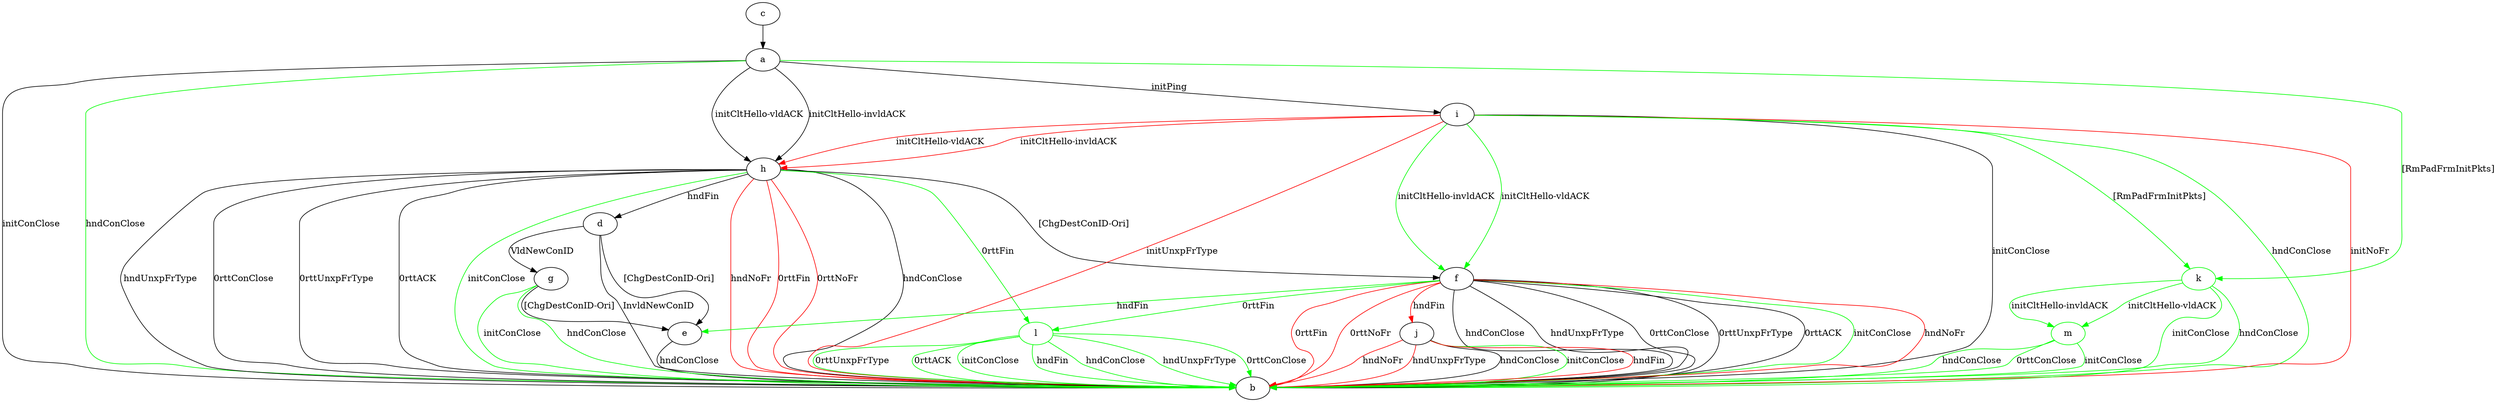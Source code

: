 digraph "" {
	a -> b	[key=0,
		label="initConClose "];
	a -> b	[key=1,
		color=green,
		label="hndConClose "];
	a -> h	[key=0,
		label="initCltHello-vldACK "];
	a -> h	[key=1,
		label="initCltHello-invldACK "];
	a -> i	[key=0,
		label="initPing "];
	k	[color=green];
	a -> k	[key=0,
		color=green,
		label="[RmPadFrmInitPkts] "];
	c -> a	[key=0];
	d -> b	[key=0,
		label="InvldNewConID "];
	d -> e	[key=0,
		label="[ChgDestConID-Ori] "];
	d -> g	[key=0,
		label="VldNewConID "];
	e -> b	[key=0,
		label="hndConClose "];
	f -> b	[key=0,
		label="hndConClose "];
	f -> b	[key=1,
		label="hndUnxpFrType "];
	f -> b	[key=2,
		label="0rttConClose "];
	f -> b	[key=3,
		label="0rttUnxpFrType "];
	f -> b	[key=4,
		label="0rttACK "];
	f -> b	[key=5,
		color=green,
		label="initConClose "];
	f -> b	[key=6,
		color=red,
		label="hndNoFr "];
	f -> b	[key=7,
		color=red,
		label="0rttFin "];
	f -> b	[key=8,
		color=red,
		label="0rttNoFr "];
	f -> e	[key=0,
		color=green,
		label="hndFin "];
	f -> j	[key=0,
		color=red,
		label="hndFin "];
	l	[color=green];
	f -> l	[key=0,
		color=green,
		label="0rttFin "];
	g -> b	[key=0,
		color=green,
		label="initConClose "];
	g -> b	[key=1,
		color=green,
		label="hndConClose "];
	g -> e	[key=0,
		label="[ChgDestConID-Ori] "];
	h -> b	[key=0,
		label="hndConClose "];
	h -> b	[key=1,
		label="hndUnxpFrType "];
	h -> b	[key=2,
		label="0rttConClose "];
	h -> b	[key=3,
		label="0rttUnxpFrType "];
	h -> b	[key=4,
		label="0rttACK "];
	h -> b	[key=5,
		color=green,
		label="initConClose "];
	h -> b	[key=6,
		color=red,
		label="hndNoFr "];
	h -> b	[key=7,
		color=red,
		label="0rttFin "];
	h -> b	[key=8,
		color=red,
		label="0rttNoFr "];
	h -> d	[key=0,
		label="hndFin "];
	h -> f	[key=0,
		label="[ChgDestConID-Ori] "];
	h -> l	[key=0,
		color=green,
		label="0rttFin "];
	i -> b	[key=0,
		label="initConClose "];
	i -> b	[key=1,
		color=green,
		label="hndConClose "];
	i -> b	[key=2,
		color=red,
		label="initNoFr "];
	i -> b	[key=3,
		color=red,
		label="initUnxpFrType "];
	i -> f	[key=0,
		color=green,
		label="initCltHello-vldACK "];
	i -> f	[key=1,
		color=green,
		label="initCltHello-invldACK "];
	i -> h	[key=0,
		color=red,
		label="initCltHello-vldACK "];
	i -> h	[key=1,
		color=red,
		label="initCltHello-invldACK "];
	i -> k	[key=0,
		color=green,
		label="[RmPadFrmInitPkts] "];
	j -> b	[key=0,
		label="hndConClose "];
	j -> b	[key=1,
		color=green,
		label="initConClose "];
	j -> b	[key=2,
		color=red,
		label="hndFin "];
	j -> b	[key=3,
		color=red,
		label="hndNoFr "];
	j -> b	[key=4,
		color=red,
		label="hndUnxpFrType "];
	k -> b	[key=0,
		color=green,
		label="initConClose "];
	k -> b	[key=1,
		color=green,
		label="hndConClose "];
	m	[color=green];
	k -> m	[key=0,
		color=green,
		label="initCltHello-vldACK "];
	k -> m	[key=1,
		color=green,
		label="initCltHello-invldACK "];
	l -> b	[key=0,
		color=green,
		label="initConClose "];
	l -> b	[key=1,
		color=green,
		label="hndFin "];
	l -> b	[key=2,
		color=green,
		label="hndConClose "];
	l -> b	[key=3,
		color=green,
		label="hndUnxpFrType "];
	l -> b	[key=4,
		color=green,
		label="0rttConClose "];
	l -> b	[key=5,
		color=green,
		label="0rttUnxpFrType "];
	l -> b	[key=6,
		color=green,
		label="0rttACK "];
	m -> b	[key=0,
		color=green,
		label="initConClose "];
	m -> b	[key=1,
		color=green,
		label="hndConClose "];
	m -> b	[key=2,
		color=green,
		label="0rttConClose "];
}
